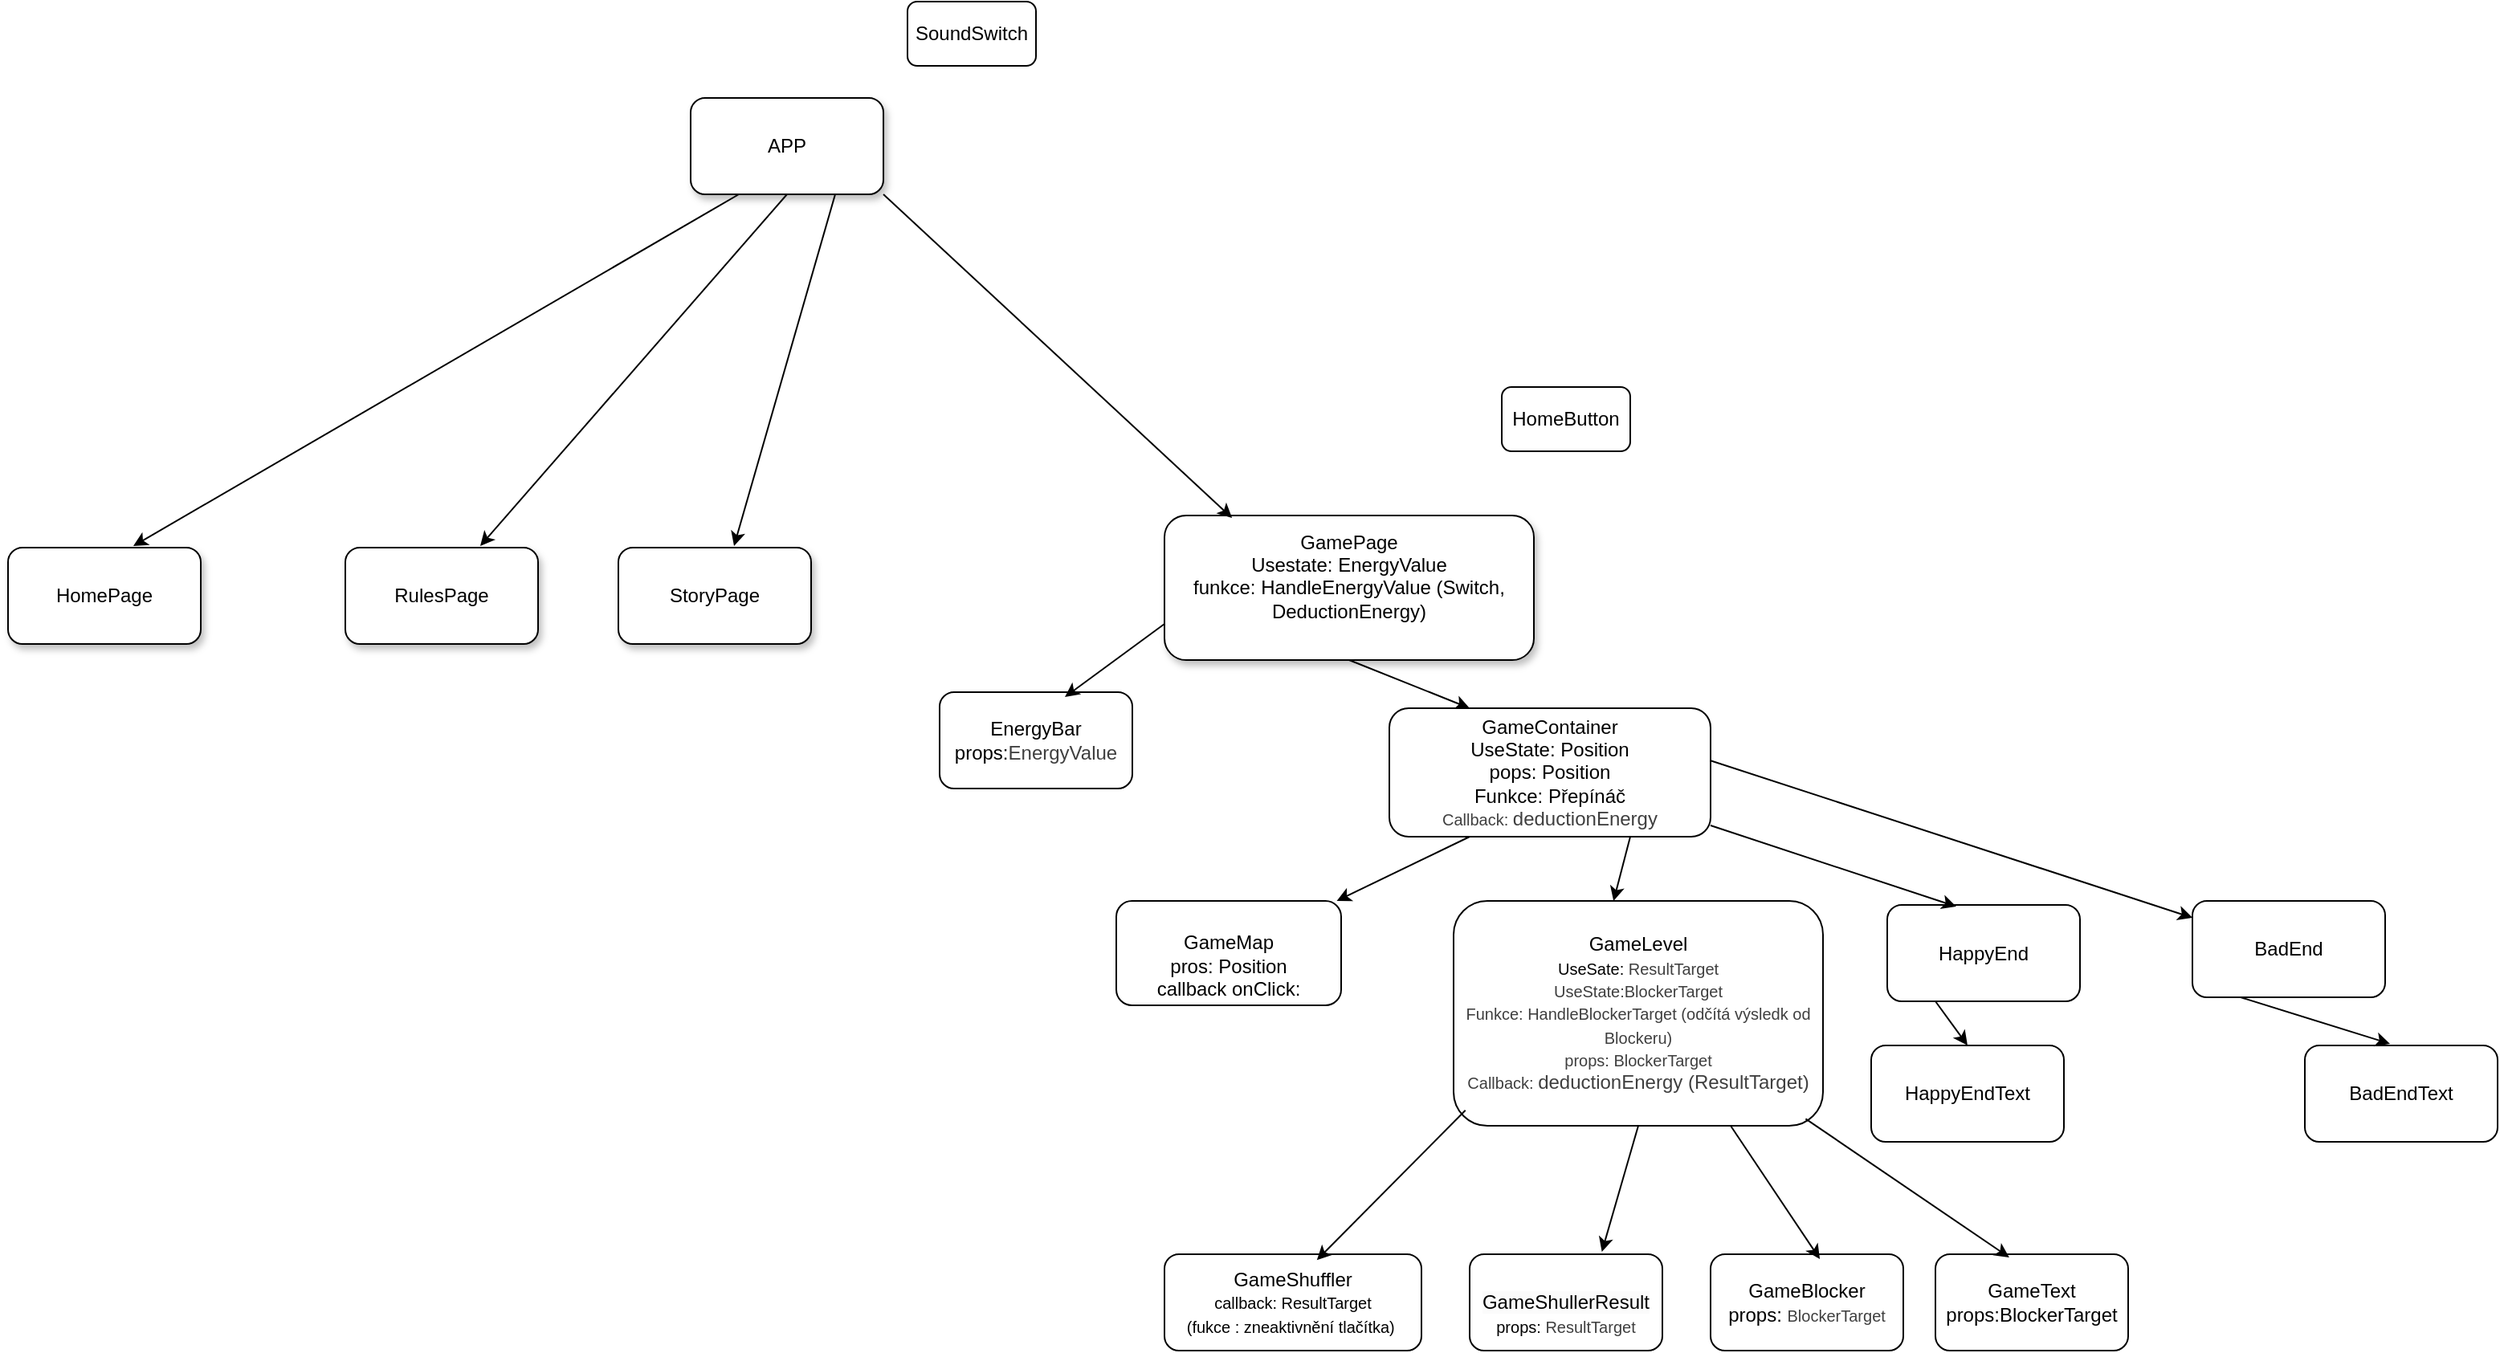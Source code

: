 <mxfile>
    <diagram id="AMR_kuXUxh00wSzZg8DA" name="Page-1">
        <mxGraphModel dx="3090" dy="3398" grid="1" gridSize="10" guides="1" tooltips="1" connect="1" arrows="1" fold="1" page="1" pageScale="1" pageWidth="850" pageHeight="1100" math="0" shadow="0">
            <root>
                <mxCell id="0"/>
                <mxCell id="1" parent="0"/>
                <mxCell id="2" value="&lt;div&gt;RulesPage&lt;/div&gt;" style="rounded=1;whiteSpace=wrap;html=1;shadow=1;" parent="1" vertex="1">
                    <mxGeometry x="90" y="-1540" width="120" height="60" as="geometry"/>
                </mxCell>
                <mxCell id="3" value="HomePage" style="rounded=1;whiteSpace=wrap;html=1;shadow=1;" parent="1" vertex="1">
                    <mxGeometry x="-120" y="-1540" width="120" height="60" as="geometry"/>
                </mxCell>
                <mxCell id="4" value="StoryPage" style="rounded=1;whiteSpace=wrap;html=1;shadow=1;" parent="1" vertex="1">
                    <mxGeometry x="260" y="-1540" width="120" height="60" as="geometry"/>
                </mxCell>
                <mxCell id="5" value="&lt;div&gt;APP&lt;/div&gt;" style="rounded=1;whiteSpace=wrap;html=1;shadow=1;" parent="1" vertex="1">
                    <mxGeometry x="305" y="-1820" width="120" height="60" as="geometry"/>
                </mxCell>
                <mxCell id="56" style="edgeStyle=none;html=1;exitX=0.5;exitY=1;exitDx=0;exitDy=0;entryX=0.25;entryY=0;entryDx=0;entryDy=0;" parent="1" source="6" target="53" edge="1">
                    <mxGeometry relative="1" as="geometry"/>
                </mxCell>
                <mxCell id="6" value="GamePage&lt;div&gt;&lt;font color=&quot;#000000&quot;&gt;Usestate: EnergyValue&lt;br&gt;&lt;/font&gt;&lt;div&gt;funkce: HandleEnergyValue (Switch, DeductionEnergy)&lt;/div&gt;&lt;div&gt;&lt;span style=&quot;font-family: monospace; font-size: 0px; text-align: start; text-wrap-mode: nowrap;&quot;&gt;%3CmxGraphModel%3E%3Croot%3E%3CmxCell%20id%3D%220%22%2F%3E%3CmxCell%20id%3D%221%22%20parent%3D%220%22%2F%3E%3CmxCell%20id%3D%222%22%20value%3D%22HomeButton%22%20style%3D%22rounded%3D1%3BwhiteSpace%3Dwrap%3Bhtml%3D1%3B%22%20vertex%3D%221%22%20parent%3D%221%22%3E%3CmxGeometry%20x%3D%22530%22%20y%3D%22-1220%22%20width%3D%2280%22%20height%3D%2240%22%20as%3D%22geometry%22%2F%3E%3C%2FmxCell%3E%3C%2Froot%3E%3C%2FmxGraphModel%3EEnag&lt;/span&gt;&lt;span style=&quot;font-family: monospace; font-size: 0px; text-align: start; text-wrap-mode: nowrap; background-color: transparent;&quot;&gt;%3CmxGraphModel%3E%3Croot%3E%3CmxCell%20id%3D%220%22%2F%3E%3CmxCell%20id%3D%221%22%20parent%3D%220%22%2F%3E%3CmxCell%20id%3D%222%22%20value%3D%22HomeButton%22%20style%3D%22rounded%3D1%3BwhiteSpace%3Dwrap%3Bhtml%3D1%3B%22%20vertex%3D%221%22%20parent%3D%221%22%3E%3CmxGeometry%20x%3D%22530%22%20y%3D%22-1220%22%20width%3D%2280%22%20height%3D%2240%22%20as%3D%22geometry%22%2F%3E%3C%2FmxCell%3E%3C%2Froot%3E%3C%2FmxGraphModel%3E&lt;/span&gt;&lt;/div&gt;&lt;/div&gt;" style="rounded=1;whiteSpace=wrap;html=1;shadow=1;" parent="1" vertex="1">
                    <mxGeometry x="600" y="-1560" width="230" height="90" as="geometry"/>
                </mxCell>
                <mxCell id="73" style="edgeStyle=none;html=1;exitX=0.977;exitY=0.389;exitDx=0;exitDy=0;exitPerimeter=0;" parent="1" source="53" target="74" edge="1">
                    <mxGeometry relative="1" as="geometry">
                        <mxPoint x="1340" y="-1480" as="targetPoint"/>
                        <mxPoint x="1375.4" y="-1259.94" as="sourcePoint"/>
                    </mxGeometry>
                </mxCell>
                <mxCell id="9" value="&lt;span style=&quot;color: rgb(0, 0, 0);&quot;&gt;SoundSwitch&lt;/span&gt;" style="rounded=1;whiteSpace=wrap;html=1;" parent="1" vertex="1">
                    <mxGeometry x="440" y="-1880" width="80" height="40" as="geometry"/>
                </mxCell>
                <mxCell id="12" style="edgeStyle=none;html=1;exitX=0.25;exitY=1;exitDx=0;exitDy=0;entryX=0.65;entryY=-0.017;entryDx=0;entryDy=0;entryPerimeter=0;" parent="1" source="5" target="3" edge="1">
                    <mxGeometry relative="1" as="geometry"/>
                </mxCell>
                <mxCell id="13" style="edgeStyle=none;html=1;exitX=0.5;exitY=1;exitDx=0;exitDy=0;entryX=0.7;entryY=-0.017;entryDx=0;entryDy=0;entryPerimeter=0;" parent="1" source="5" target="2" edge="1">
                    <mxGeometry relative="1" as="geometry"/>
                </mxCell>
                <mxCell id="14" style="edgeStyle=none;html=1;exitX=0.75;exitY=1;exitDx=0;exitDy=0;entryX=0.6;entryY=-0.017;entryDx=0;entryDy=0;entryPerimeter=0;" parent="1" source="5" target="4" edge="1">
                    <mxGeometry relative="1" as="geometry"/>
                </mxCell>
                <mxCell id="15" style="edgeStyle=none;html=1;exitX=1;exitY=1;exitDx=0;exitDy=0;entryX=0.183;entryY=0.017;entryDx=0;entryDy=0;entryPerimeter=0;" parent="1" source="5" target="6" edge="1">
                    <mxGeometry relative="1" as="geometry"/>
                </mxCell>
                <mxCell id="42" value="EnergyBar&lt;div&gt;props:&lt;span style=&quot;color: rgb(63, 63, 63); background-color: transparent;&quot;&gt;EnergyValue&lt;/span&gt;&lt;/div&gt;" style="rounded=1;whiteSpace=wrap;html=1;" parent="1" vertex="1">
                    <mxGeometry x="460" y="-1450" width="120" height="60" as="geometry"/>
                </mxCell>
                <mxCell id="44" style="edgeStyle=none;html=1;exitX=0;exitY=0.75;exitDx=0;exitDy=0;entryX=0.65;entryY=0.05;entryDx=0;entryDy=0;entryPerimeter=0;" parent="1" source="6" target="42" edge="1">
                    <mxGeometry relative="1" as="geometry">
                        <mxPoint x="457.5" y="-1360" as="sourcePoint"/>
                    </mxGeometry>
                </mxCell>
                <mxCell id="50" value="&lt;br&gt;GameMap&lt;div&gt;&lt;font color=&quot;#000000&quot;&gt;pros: Position&lt;br&gt;&lt;/font&gt;callback onClick:&lt;/div&gt;" style="rounded=1;whiteSpace=wrap;html=1;" parent="1" vertex="1">
                    <mxGeometry x="570" y="-1320" width="140" height="65" as="geometry"/>
                </mxCell>
                <mxCell id="51" style="edgeStyle=none;html=1;exitX=0.25;exitY=1;exitDx=0;exitDy=0;" parent="1" source="53" target="50" edge="1">
                    <mxGeometry relative="1" as="geometry">
                        <mxPoint x="740" y="-1470" as="sourcePoint"/>
                        <mxPoint x="740" y="-1460" as="targetPoint"/>
                    </mxGeometry>
                </mxCell>
                <mxCell id="53" value="GameContainer&lt;div&gt;UseState: Position&lt;/div&gt;&lt;div&gt;pops: Position&lt;/div&gt;&lt;div&gt;Funkce: Přepínáč&lt;/div&gt;&lt;div&gt;&lt;span style=&quot;color: rgb(63, 63, 63); font-size: 10px;&quot;&gt;Callback:&amp;nbsp;&lt;/span&gt;&lt;span style=&quot;color: rgb(63, 63, 63); background-color: transparent;&quot;&gt;deductionEnergy&lt;/span&gt;&lt;/div&gt;" style="rounded=1;whiteSpace=wrap;html=1;" parent="1" vertex="1">
                    <mxGeometry x="740" y="-1440" width="200" height="80" as="geometry"/>
                </mxCell>
                <mxCell id="57" value="GameLevel&lt;div&gt;&lt;font style=&quot;font-size: 10px;&quot;&gt;UseSate:&amp;nbsp;&lt;span style=&quot;color: rgb(63, 63, 63); background-color: transparent;&quot;&gt;ResultTarget&lt;/span&gt;&lt;/font&gt;&lt;/div&gt;&lt;div&gt;&lt;font style=&quot;font-size: 10px;&quot;&gt;&lt;span style=&quot;color: rgb(63, 63, 63); background-color: transparent;&quot;&gt;UseState:BlockerTarget&lt;/span&gt;&lt;/font&gt;&lt;/div&gt;&lt;div&gt;&lt;font style=&quot;font-size: 10px;&quot;&gt;&lt;span style=&quot;color: rgb(63, 63, 63); background-color: transparent;&quot;&gt;Funkce: HandleBlockerTarget (odčítá výsledk od Blockeru)&lt;/span&gt;&lt;/font&gt;&lt;/div&gt;&lt;div&gt;&lt;span style=&quot;color: rgb(63, 63, 63); background-color: transparent;&quot;&gt;&lt;font style=&quot;font-size: 10px;&quot;&gt;props:&amp;nbsp;&lt;/font&gt;&lt;/span&gt;&lt;span style=&quot;color: rgb(63, 63, 63); font-size: 10px; background-color: transparent;&quot;&gt;BlockerTarget&lt;/span&gt;&lt;/div&gt;&lt;div&gt;&lt;span style=&quot;color: rgb(63, 63, 63); background-color: transparent;&quot;&gt;&lt;font style=&quot;font-size: 10px;&quot;&gt;Callback:&amp;nbsp;&lt;/font&gt;&lt;/span&gt;&lt;span style=&quot;color: rgb(63, 63, 63); background-color: transparent;&quot;&gt;deductionEnergy (ResultTarget)&lt;/span&gt;&lt;/div&gt;" style="rounded=1;whiteSpace=wrap;html=1;" parent="1" vertex="1">
                    <mxGeometry x="780" y="-1320" width="230" height="140" as="geometry"/>
                </mxCell>
                <mxCell id="58" style="edgeStyle=none;html=1;exitX=0.75;exitY=1;exitDx=0;exitDy=0;entryX=0.433;entryY=0;entryDx=0;entryDy=0;entryPerimeter=0;" parent="1" source="53" target="57" edge="1">
                    <mxGeometry relative="1" as="geometry"/>
                </mxCell>
                <mxCell id="62" value="GameBlocker&lt;div&gt;props:&amp;nbsp;&lt;span style=&quot;color: rgb(63, 63, 63); font-size: 10px; background-color: transparent;&quot;&gt;BlockerTarget&lt;/span&gt;&lt;/div&gt;" style="rounded=1;whiteSpace=wrap;html=1;" parent="1" vertex="1">
                    <mxGeometry x="940" y="-1100" width="120" height="60" as="geometry"/>
                </mxCell>
                <mxCell id="63" style="edgeStyle=none;html=1;exitX=0.75;exitY=1;exitDx=0;exitDy=0;entryX=0.567;entryY=0.05;entryDx=0;entryDy=0;entryPerimeter=0;" parent="1" source="57" target="62" edge="1">
                    <mxGeometry relative="1" as="geometry"/>
                </mxCell>
                <mxCell id="64" value="GameShuffler&lt;div&gt;&lt;font style=&quot;font-size: 10px;&quot;&gt;callback: ResultTarget&lt;/font&gt;&lt;/div&gt;&lt;div&gt;&lt;span style=&quot;font-size: 10px; background-color: transparent;&quot;&gt;(fukce : zneaktivnění tlačítka)&amp;nbsp;&lt;/span&gt;&lt;/div&gt;" style="rounded=1;whiteSpace=wrap;html=1;" parent="1" vertex="1">
                    <mxGeometry x="600" y="-1100" width="160" height="60" as="geometry"/>
                </mxCell>
                <mxCell id="65" value="&lt;br&gt;&lt;span style=&quot;color: rgb(0, 0, 0); font-family: Helvetica; font-size: 12px; font-style: normal; font-variant-ligatures: normal; font-variant-caps: normal; font-weight: 400; letter-spacing: normal; orphans: 2; text-align: center; text-indent: 0px; text-transform: none; widows: 2; word-spacing: 0px; -webkit-text-stroke-width: 0px; white-space: normal; background-color: rgb(251, 251, 251); text-decoration-thickness: initial; text-decoration-style: initial; text-decoration-color: initial; float: none; display: inline !important;&quot;&gt;GameShullerResult&lt;/span&gt;&lt;br&gt;&lt;font style=&quot;font-size: 10px;&quot;&gt;props:&amp;nbsp;&lt;/font&gt;&lt;span style=&quot;color: rgb(63, 63, 63); font-size: 10px;&quot;&gt;ResultTarget&lt;/span&gt;" style="rounded=1;whiteSpace=wrap;html=1;" parent="1" vertex="1">
                    <mxGeometry x="790" y="-1100" width="120" height="60" as="geometry"/>
                </mxCell>
                <mxCell id="88" style="edgeStyle=none;html=1;exitX=0.25;exitY=1;exitDx=0;exitDy=0;entryX=0.5;entryY=0;entryDx=0;entryDy=0;" edge="1" parent="1" source="71" target="85">
                    <mxGeometry relative="1" as="geometry"/>
                </mxCell>
                <mxCell id="71" value="HappyEnd" style="rounded=1;whiteSpace=wrap;html=1;" parent="1" vertex="1">
                    <mxGeometry x="1050" y="-1317.5" width="120" height="60" as="geometry"/>
                </mxCell>
                <mxCell id="72" style="edgeStyle=none;html=1;entryX=0.358;entryY=0.017;entryDx=0;entryDy=0;entryPerimeter=0;" parent="1" source="53" target="71" edge="1">
                    <mxGeometry relative="1" as="geometry">
                        <mxPoint x="1321.4" y="-1261.44" as="sourcePoint"/>
                        <Array as="points"/>
                    </mxGeometry>
                </mxCell>
                <mxCell id="74" value="BadEnd" style="rounded=1;whiteSpace=wrap;html=1;" parent="1" vertex="1">
                    <mxGeometry x="1240" y="-1320" width="120" height="60" as="geometry"/>
                </mxCell>
                <mxCell id="75" value="GameText&lt;div&gt;props:BlockerTarget&lt;/div&gt;" style="rounded=1;whiteSpace=wrap;html=1;" parent="1" vertex="1">
                    <mxGeometry x="1080" y="-1100" width="120" height="60" as="geometry"/>
                </mxCell>
                <mxCell id="77" style="edgeStyle=none;html=1;exitX=0.953;exitY=0.969;exitDx=0;exitDy=0;entryX=0.383;entryY=0.033;entryDx=0;entryDy=0;entryPerimeter=0;exitPerimeter=0;" parent="1" source="57" target="75" edge="1">
                    <mxGeometry relative="1" as="geometry"/>
                </mxCell>
                <mxCell id="79" value="BadEndText" style="rounded=1;whiteSpace=wrap;html=1;" parent="1" vertex="1">
                    <mxGeometry x="1310" y="-1230" width="120" height="60" as="geometry"/>
                </mxCell>
                <mxCell id="81" style="edgeStyle=none;html=1;exitX=0.25;exitY=1;exitDx=0;exitDy=0;entryX=0.442;entryY=-0.017;entryDx=0;entryDy=0;entryPerimeter=0;" parent="1" source="74" target="79" edge="1">
                    <mxGeometry relative="1" as="geometry"/>
                </mxCell>
                <mxCell id="85" value="HappyEndText" style="rounded=1;whiteSpace=wrap;html=1;" parent="1" vertex="1">
                    <mxGeometry x="1040" y="-1230" width="120" height="60" as="geometry"/>
                </mxCell>
                <mxCell id="104" value="HomeButton" style="rounded=1;whiteSpace=wrap;html=1;" vertex="1" parent="1">
                    <mxGeometry x="810" y="-1640" width="80" height="40" as="geometry"/>
                </mxCell>
                <mxCell id="109" style="edgeStyle=none;html=1;exitX=0.032;exitY=0.931;exitDx=0;exitDy=0;entryX=0.593;entryY=0.061;entryDx=0;entryDy=0;entryPerimeter=0;exitPerimeter=0;" edge="1" parent="1" source="57" target="64">
                    <mxGeometry relative="1" as="geometry"/>
                </mxCell>
                <mxCell id="110" style="edgeStyle=none;html=1;exitX=0.5;exitY=1;exitDx=0;exitDy=0;entryX=0.686;entryY=-0.026;entryDx=0;entryDy=0;entryPerimeter=0;" edge="1" parent="1" source="57" target="65">
                    <mxGeometry relative="1" as="geometry"/>
                </mxCell>
            </root>
        </mxGraphModel>
    </diagram>
</mxfile>
